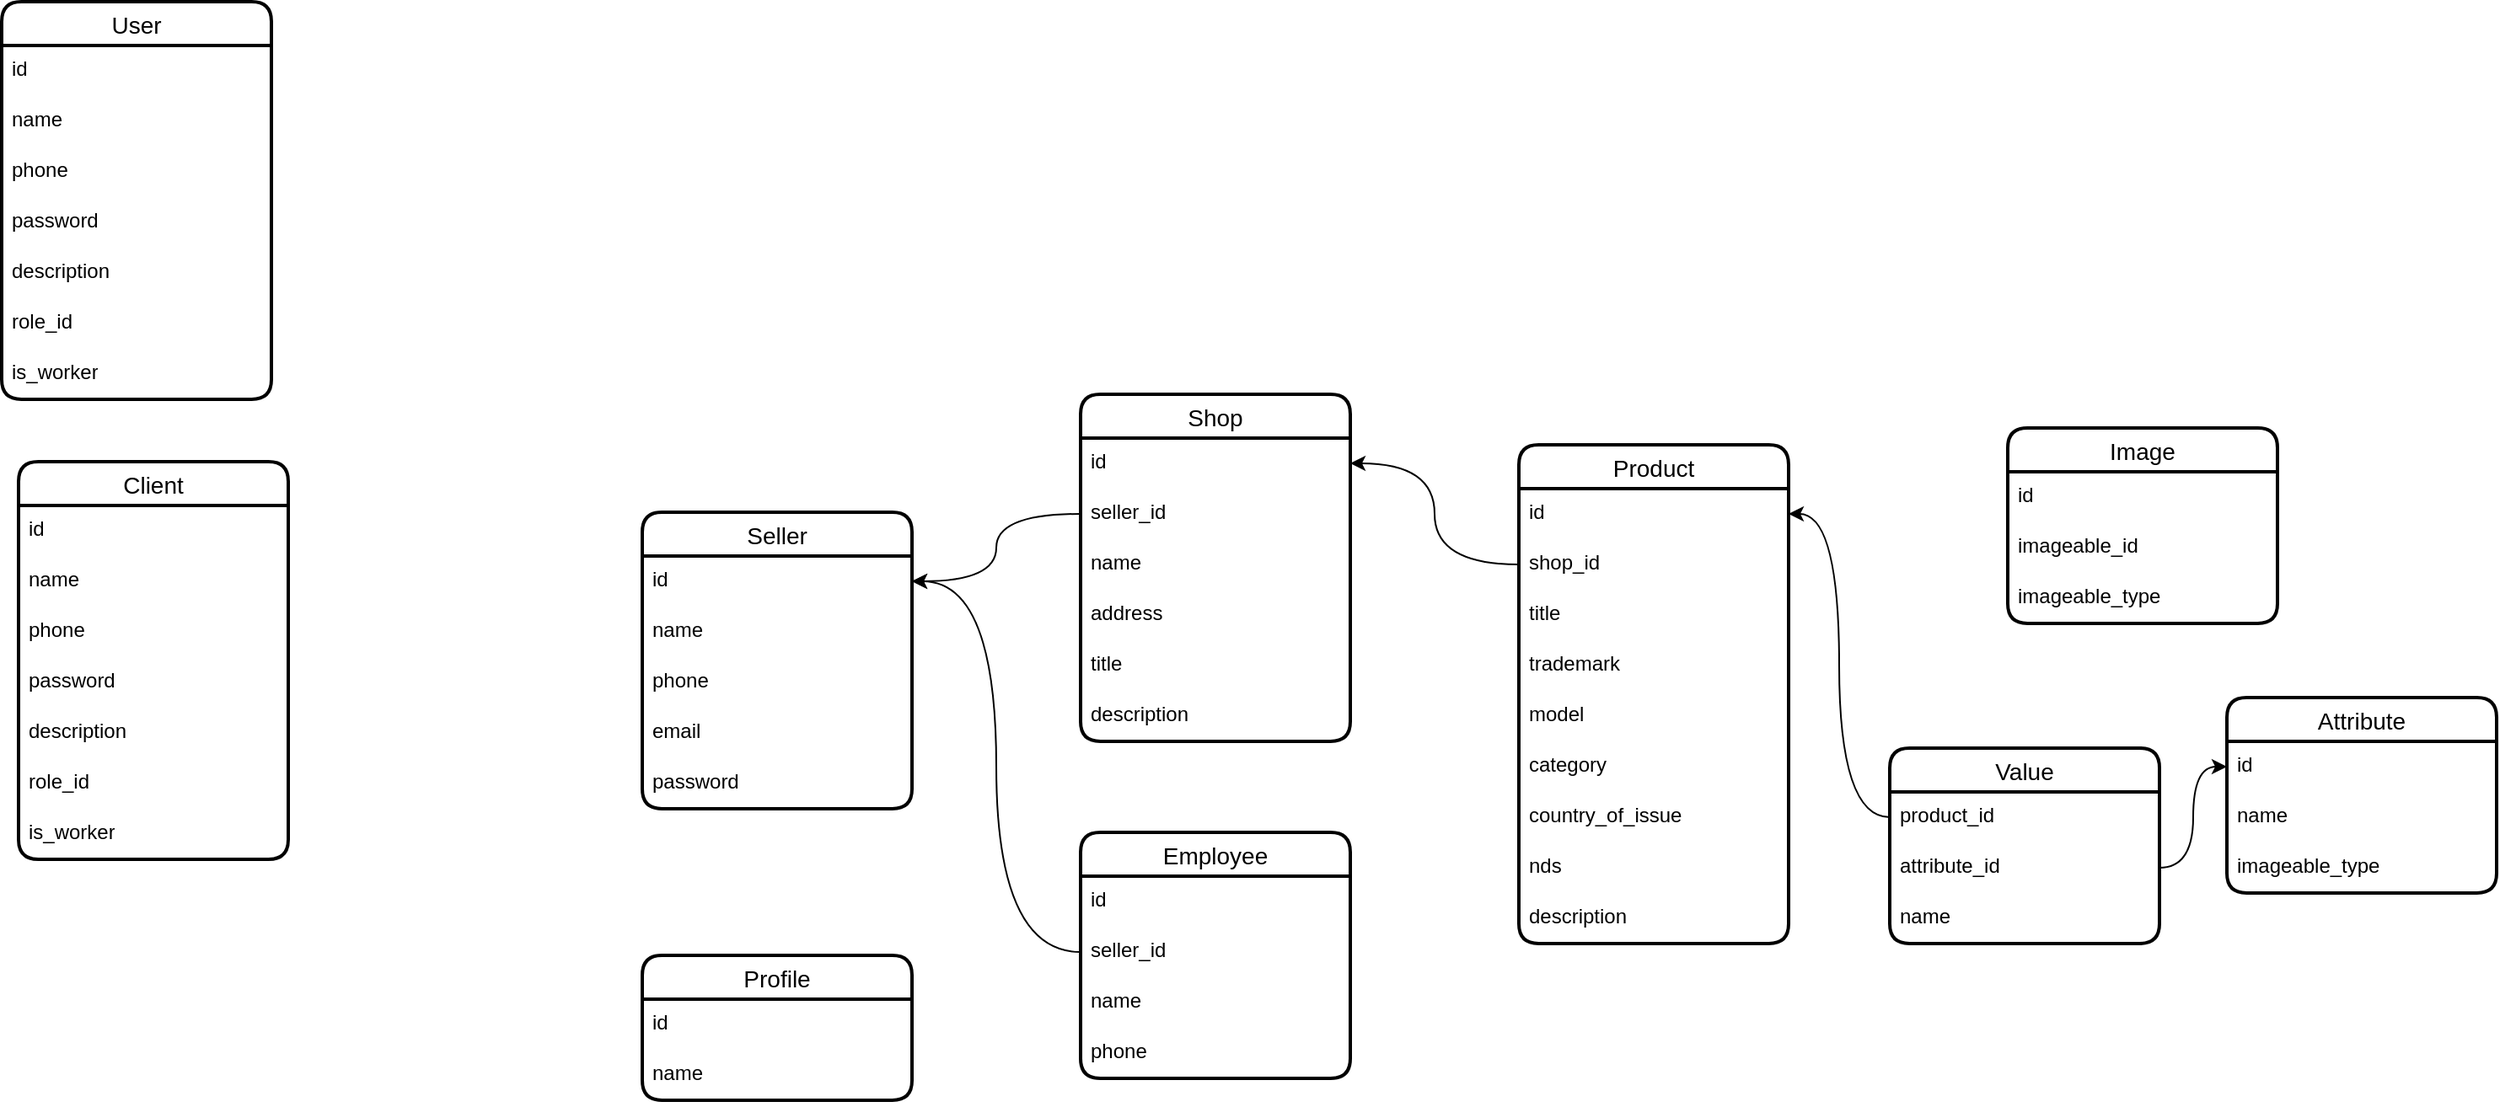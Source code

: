 <mxfile version="22.1.18" type="github">
  <diagram name="Страница — 1" id="BWyZNJxWL8o6nI6jkHpt">
    <mxGraphModel dx="1434" dy="738" grid="1" gridSize="10" guides="1" tooltips="1" connect="1" arrows="1" fold="1" page="1" pageScale="1" pageWidth="827" pageHeight="1169" math="0" shadow="0">
      <root>
        <mxCell id="0" />
        <mxCell id="1" parent="0" />
        <mxCell id="_narJhzpY2zVw0ucGG34-1" value="User" style="swimlane;fontStyle=0;childLayout=stackLayout;horizontal=1;startSize=26;horizontalStack=0;resizeParent=1;resizeParentMax=0;resizeLast=0;collapsible=1;marginBottom=0;align=center;fontSize=14;strokeWidth=2;rounded=1;shadow=0;glass=0;swimlaneLine=1;" parent="1" vertex="1">
          <mxGeometry x="60" y="427" width="160" height="236" as="geometry" />
        </mxCell>
        <mxCell id="_narJhzpY2zVw0ucGG34-2" value="id" style="text;strokeColor=none;fillColor=none;spacingLeft=4;spacingRight=4;overflow=hidden;rotatable=0;points=[[0,0.5],[1,0.5]];portConstraint=eastwest;fontSize=12;whiteSpace=wrap;html=1;" parent="_narJhzpY2zVw0ucGG34-1" vertex="1">
          <mxGeometry y="26" width="160" height="30" as="geometry" />
        </mxCell>
        <mxCell id="_narJhzpY2zVw0ucGG34-3" value="name" style="text;strokeColor=none;fillColor=none;spacingLeft=4;spacingRight=4;overflow=hidden;rotatable=0;points=[[0,0.5],[1,0.5]];portConstraint=eastwest;fontSize=12;whiteSpace=wrap;html=1;" parent="_narJhzpY2zVw0ucGG34-1" vertex="1">
          <mxGeometry y="56" width="160" height="30" as="geometry" />
        </mxCell>
        <mxCell id="_narJhzpY2zVw0ucGG34-4" value="phone" style="text;strokeColor=none;fillColor=none;spacingLeft=4;spacingRight=4;overflow=hidden;rotatable=0;points=[[0,0.5],[1,0.5]];portConstraint=eastwest;fontSize=12;whiteSpace=wrap;html=1;" parent="_narJhzpY2zVw0ucGG34-1" vertex="1">
          <mxGeometry y="86" width="160" height="30" as="geometry" />
        </mxCell>
        <mxCell id="_narJhzpY2zVw0ucGG34-5" value="password" style="text;strokeColor=none;fillColor=none;spacingLeft=4;spacingRight=4;overflow=hidden;rotatable=0;points=[[0,0.5],[1,0.5]];portConstraint=eastwest;fontSize=12;whiteSpace=wrap;html=1;" parent="_narJhzpY2zVw0ucGG34-1" vertex="1">
          <mxGeometry y="116" width="160" height="30" as="geometry" />
        </mxCell>
        <mxCell id="_narJhzpY2zVw0ucGG34-6" value="description" style="text;strokeColor=none;fillColor=none;spacingLeft=4;spacingRight=4;overflow=hidden;rotatable=0;points=[[0,0.5],[1,0.5]];portConstraint=eastwest;fontSize=12;whiteSpace=wrap;html=1;" parent="_narJhzpY2zVw0ucGG34-1" vertex="1">
          <mxGeometry y="146" width="160" height="30" as="geometry" />
        </mxCell>
        <mxCell id="_narJhzpY2zVw0ucGG34-7" value="role_id" style="text;strokeColor=none;fillColor=none;spacingLeft=4;spacingRight=4;overflow=hidden;rotatable=0;points=[[0,0.5],[1,0.5]];portConstraint=eastwest;fontSize=12;whiteSpace=wrap;html=1;" parent="_narJhzpY2zVw0ucGG34-1" vertex="1">
          <mxGeometry y="176" width="160" height="30" as="geometry" />
        </mxCell>
        <mxCell id="_narJhzpY2zVw0ucGG34-8" value="is_worker" style="text;strokeColor=none;fillColor=none;spacingLeft=4;spacingRight=4;overflow=hidden;rotatable=0;points=[[0,0.5],[1,0.5]];portConstraint=eastwest;fontSize=12;whiteSpace=wrap;html=1;" parent="_narJhzpY2zVw0ucGG34-1" vertex="1">
          <mxGeometry y="206" width="160" height="30" as="geometry" />
        </mxCell>
        <mxCell id="_narJhzpY2zVw0ucGG34-9" value="Client" style="swimlane;fontStyle=0;childLayout=stackLayout;horizontal=1;startSize=26;horizontalStack=0;resizeParent=1;resizeParentMax=0;resizeLast=0;collapsible=1;marginBottom=0;align=center;fontSize=14;strokeWidth=2;rounded=1;shadow=0;glass=0;swimlaneLine=1;" parent="1" vertex="1">
          <mxGeometry x="70" y="700" width="160" height="236" as="geometry" />
        </mxCell>
        <mxCell id="_narJhzpY2zVw0ucGG34-10" value="id" style="text;strokeColor=none;fillColor=none;spacingLeft=4;spacingRight=4;overflow=hidden;rotatable=0;points=[[0,0.5],[1,0.5]];portConstraint=eastwest;fontSize=12;whiteSpace=wrap;html=1;" parent="_narJhzpY2zVw0ucGG34-9" vertex="1">
          <mxGeometry y="26" width="160" height="30" as="geometry" />
        </mxCell>
        <mxCell id="_narJhzpY2zVw0ucGG34-11" value="name" style="text;strokeColor=none;fillColor=none;spacingLeft=4;spacingRight=4;overflow=hidden;rotatable=0;points=[[0,0.5],[1,0.5]];portConstraint=eastwest;fontSize=12;whiteSpace=wrap;html=1;" parent="_narJhzpY2zVw0ucGG34-9" vertex="1">
          <mxGeometry y="56" width="160" height="30" as="geometry" />
        </mxCell>
        <mxCell id="_narJhzpY2zVw0ucGG34-12" value="phone" style="text;strokeColor=none;fillColor=none;spacingLeft=4;spacingRight=4;overflow=hidden;rotatable=0;points=[[0,0.5],[1,0.5]];portConstraint=eastwest;fontSize=12;whiteSpace=wrap;html=1;" parent="_narJhzpY2zVw0ucGG34-9" vertex="1">
          <mxGeometry y="86" width="160" height="30" as="geometry" />
        </mxCell>
        <mxCell id="_narJhzpY2zVw0ucGG34-13" value="password" style="text;strokeColor=none;fillColor=none;spacingLeft=4;spacingRight=4;overflow=hidden;rotatable=0;points=[[0,0.5],[1,0.5]];portConstraint=eastwest;fontSize=12;whiteSpace=wrap;html=1;" parent="_narJhzpY2zVw0ucGG34-9" vertex="1">
          <mxGeometry y="116" width="160" height="30" as="geometry" />
        </mxCell>
        <mxCell id="_narJhzpY2zVw0ucGG34-14" value="description" style="text;strokeColor=none;fillColor=none;spacingLeft=4;spacingRight=4;overflow=hidden;rotatable=0;points=[[0,0.5],[1,0.5]];portConstraint=eastwest;fontSize=12;whiteSpace=wrap;html=1;" parent="_narJhzpY2zVw0ucGG34-9" vertex="1">
          <mxGeometry y="146" width="160" height="30" as="geometry" />
        </mxCell>
        <mxCell id="_narJhzpY2zVw0ucGG34-15" value="role_id" style="text;strokeColor=none;fillColor=none;spacingLeft=4;spacingRight=4;overflow=hidden;rotatable=0;points=[[0,0.5],[1,0.5]];portConstraint=eastwest;fontSize=12;whiteSpace=wrap;html=1;" parent="_narJhzpY2zVw0ucGG34-9" vertex="1">
          <mxGeometry y="176" width="160" height="30" as="geometry" />
        </mxCell>
        <mxCell id="_narJhzpY2zVw0ucGG34-16" value="is_worker" style="text;strokeColor=none;fillColor=none;spacingLeft=4;spacingRight=4;overflow=hidden;rotatable=0;points=[[0,0.5],[1,0.5]];portConstraint=eastwest;fontSize=12;whiteSpace=wrap;html=1;" parent="_narJhzpY2zVw0ucGG34-9" vertex="1">
          <mxGeometry y="206" width="160" height="30" as="geometry" />
        </mxCell>
        <mxCell id="_narJhzpY2zVw0ucGG34-17" value="Seller" style="swimlane;fontStyle=0;childLayout=stackLayout;horizontal=1;startSize=26;horizontalStack=0;resizeParent=1;resizeParentMax=0;resizeLast=0;collapsible=1;marginBottom=0;align=center;fontSize=14;strokeWidth=2;rounded=1;shadow=0;glass=0;swimlaneLine=1;" parent="1" vertex="1">
          <mxGeometry x="440" y="730" width="160" height="176" as="geometry" />
        </mxCell>
        <mxCell id="_narJhzpY2zVw0ucGG34-18" value="id" style="text;strokeColor=none;fillColor=none;spacingLeft=4;spacingRight=4;overflow=hidden;rotatable=0;points=[[0,0.5],[1,0.5]];portConstraint=eastwest;fontSize=12;whiteSpace=wrap;html=1;" parent="_narJhzpY2zVw0ucGG34-17" vertex="1">
          <mxGeometry y="26" width="160" height="30" as="geometry" />
        </mxCell>
        <mxCell id="_narJhzpY2zVw0ucGG34-19" value="name" style="text;strokeColor=none;fillColor=none;spacingLeft=4;spacingRight=4;overflow=hidden;rotatable=0;points=[[0,0.5],[1,0.5]];portConstraint=eastwest;fontSize=12;whiteSpace=wrap;html=1;" parent="_narJhzpY2zVw0ucGG34-17" vertex="1">
          <mxGeometry y="56" width="160" height="30" as="geometry" />
        </mxCell>
        <mxCell id="_narJhzpY2zVw0ucGG34-20" value="phone" style="text;strokeColor=none;fillColor=none;spacingLeft=4;spacingRight=4;overflow=hidden;rotatable=0;points=[[0,0.5],[1,0.5]];portConstraint=eastwest;fontSize=12;whiteSpace=wrap;html=1;" parent="_narJhzpY2zVw0ucGG34-17" vertex="1">
          <mxGeometry y="86" width="160" height="30" as="geometry" />
        </mxCell>
        <mxCell id="_narJhzpY2zVw0ucGG34-25" value="email" style="text;strokeColor=none;fillColor=none;spacingLeft=4;spacingRight=4;overflow=hidden;rotatable=0;points=[[0,0.5],[1,0.5]];portConstraint=eastwest;fontSize=12;whiteSpace=wrap;html=1;" parent="_narJhzpY2zVw0ucGG34-17" vertex="1">
          <mxGeometry y="116" width="160" height="30" as="geometry" />
        </mxCell>
        <mxCell id="_narJhzpY2zVw0ucGG34-21" value="password" style="text;strokeColor=none;fillColor=none;spacingLeft=4;spacingRight=4;overflow=hidden;rotatable=0;points=[[0,0.5],[1,0.5]];portConstraint=eastwest;fontSize=12;whiteSpace=wrap;html=1;" parent="_narJhzpY2zVw0ucGG34-17" vertex="1">
          <mxGeometry y="146" width="160" height="30" as="geometry" />
        </mxCell>
        <mxCell id="_narJhzpY2zVw0ucGG34-27" value="Shop" style="swimlane;fontStyle=0;childLayout=stackLayout;horizontal=1;startSize=26;horizontalStack=0;resizeParent=1;resizeParentMax=0;resizeLast=0;collapsible=1;marginBottom=0;align=center;fontSize=14;strokeWidth=2;rounded=1;shadow=0;glass=0;swimlaneLine=1;" parent="1" vertex="1">
          <mxGeometry x="700" y="660" width="160" height="206" as="geometry" />
        </mxCell>
        <mxCell id="_narJhzpY2zVw0ucGG34-28" value="id" style="text;strokeColor=none;fillColor=none;spacingLeft=4;spacingRight=4;overflow=hidden;rotatable=0;points=[[0,0.5],[1,0.5]];portConstraint=eastwest;fontSize=12;whiteSpace=wrap;html=1;" parent="_narJhzpY2zVw0ucGG34-27" vertex="1">
          <mxGeometry y="26" width="160" height="30" as="geometry" />
        </mxCell>
        <mxCell id="_narJhzpY2zVw0ucGG34-33" value="seller_id" style="text;strokeColor=none;fillColor=none;spacingLeft=4;spacingRight=4;overflow=hidden;rotatable=0;points=[[0,0.5],[1,0.5]];portConstraint=eastwest;fontSize=12;whiteSpace=wrap;html=1;" parent="_narJhzpY2zVw0ucGG34-27" vertex="1">
          <mxGeometry y="56" width="160" height="30" as="geometry" />
        </mxCell>
        <mxCell id="_narJhzpY2zVw0ucGG34-29" value="name" style="text;strokeColor=none;fillColor=none;spacingLeft=4;spacingRight=4;overflow=hidden;rotatable=0;points=[[0,0.5],[1,0.5]];portConstraint=eastwest;fontSize=12;whiteSpace=wrap;html=1;" parent="_narJhzpY2zVw0ucGG34-27" vertex="1">
          <mxGeometry y="86" width="160" height="30" as="geometry" />
        </mxCell>
        <mxCell id="_narJhzpY2zVw0ucGG34-30" value="address" style="text;strokeColor=none;fillColor=none;spacingLeft=4;spacingRight=4;overflow=hidden;rotatable=0;points=[[0,0.5],[1,0.5]];portConstraint=eastwest;fontSize=12;whiteSpace=wrap;html=1;" parent="_narJhzpY2zVw0ucGG34-27" vertex="1">
          <mxGeometry y="116" width="160" height="30" as="geometry" />
        </mxCell>
        <mxCell id="_narJhzpY2zVw0ucGG34-31" value="title" style="text;strokeColor=none;fillColor=none;spacingLeft=4;spacingRight=4;overflow=hidden;rotatable=0;points=[[0,0.5],[1,0.5]];portConstraint=eastwest;fontSize=12;whiteSpace=wrap;html=1;" parent="_narJhzpY2zVw0ucGG34-27" vertex="1">
          <mxGeometry y="146" width="160" height="30" as="geometry" />
        </mxCell>
        <mxCell id="_narJhzpY2zVw0ucGG34-32" value="description" style="text;strokeColor=none;fillColor=none;spacingLeft=4;spacingRight=4;overflow=hidden;rotatable=0;points=[[0,0.5],[1,0.5]];portConstraint=eastwest;fontSize=12;whiteSpace=wrap;html=1;" parent="_narJhzpY2zVw0ucGG34-27" vertex="1">
          <mxGeometry y="176" width="160" height="30" as="geometry" />
        </mxCell>
        <mxCell id="_narJhzpY2zVw0ucGG34-34" style="edgeStyle=orthogonalEdgeStyle;rounded=0;orthogonalLoop=1;jettySize=auto;html=1;entryX=1;entryY=0.5;entryDx=0;entryDy=0;curved=1;" parent="1" source="_narJhzpY2zVw0ucGG34-33" target="_narJhzpY2zVw0ucGG34-18" edge="1">
          <mxGeometry relative="1" as="geometry" />
        </mxCell>
        <mxCell id="_narJhzpY2zVw0ucGG34-35" value="Employee" style="swimlane;fontStyle=0;childLayout=stackLayout;horizontal=1;startSize=26;horizontalStack=0;resizeParent=1;resizeParentMax=0;resizeLast=0;collapsible=1;marginBottom=0;align=center;fontSize=14;strokeWidth=2;rounded=1;shadow=0;glass=0;swimlaneLine=1;" parent="1" vertex="1">
          <mxGeometry x="700" y="920" width="160" height="146" as="geometry" />
        </mxCell>
        <mxCell id="_narJhzpY2zVw0ucGG34-36" value="id" style="text;strokeColor=none;fillColor=none;spacingLeft=4;spacingRight=4;overflow=hidden;rotatable=0;points=[[0,0.5],[1,0.5]];portConstraint=eastwest;fontSize=12;whiteSpace=wrap;html=1;" parent="_narJhzpY2zVw0ucGG34-35" vertex="1">
          <mxGeometry y="26" width="160" height="30" as="geometry" />
        </mxCell>
        <mxCell id="_narJhzpY2zVw0ucGG34-41" value="seller_id" style="text;strokeColor=none;fillColor=none;spacingLeft=4;spacingRight=4;overflow=hidden;rotatable=0;points=[[0,0.5],[1,0.5]];portConstraint=eastwest;fontSize=12;whiteSpace=wrap;html=1;" parent="_narJhzpY2zVw0ucGG34-35" vertex="1">
          <mxGeometry y="56" width="160" height="30" as="geometry" />
        </mxCell>
        <mxCell id="_narJhzpY2zVw0ucGG34-37" value="name" style="text;strokeColor=none;fillColor=none;spacingLeft=4;spacingRight=4;overflow=hidden;rotatable=0;points=[[0,0.5],[1,0.5]];portConstraint=eastwest;fontSize=12;whiteSpace=wrap;html=1;" parent="_narJhzpY2zVw0ucGG34-35" vertex="1">
          <mxGeometry y="86" width="160" height="30" as="geometry" />
        </mxCell>
        <mxCell id="_narJhzpY2zVw0ucGG34-38" value="phone" style="text;strokeColor=none;fillColor=none;spacingLeft=4;spacingRight=4;overflow=hidden;rotatable=0;points=[[0,0.5],[1,0.5]];portConstraint=eastwest;fontSize=12;whiteSpace=wrap;html=1;" parent="_narJhzpY2zVw0ucGG34-35" vertex="1">
          <mxGeometry y="116" width="160" height="30" as="geometry" />
        </mxCell>
        <mxCell id="_narJhzpY2zVw0ucGG34-42" style="edgeStyle=orthogonalEdgeStyle;rounded=0;orthogonalLoop=1;jettySize=auto;html=1;entryX=1;entryY=0.5;entryDx=0;entryDy=0;curved=1;" parent="1" source="_narJhzpY2zVw0ucGG34-41" target="_narJhzpY2zVw0ucGG34-18" edge="1">
          <mxGeometry relative="1" as="geometry" />
        </mxCell>
        <mxCell id="_narJhzpY2zVw0ucGG34-43" value="Profile" style="swimlane;fontStyle=0;childLayout=stackLayout;horizontal=1;startSize=26;horizontalStack=0;resizeParent=1;resizeParentMax=0;resizeLast=0;collapsible=1;marginBottom=0;align=center;fontSize=14;strokeWidth=2;rounded=1;shadow=0;glass=0;swimlaneLine=1;" parent="1" vertex="1">
          <mxGeometry x="440" y="993" width="160" height="86" as="geometry" />
        </mxCell>
        <mxCell id="_narJhzpY2zVw0ucGG34-44" value="id" style="text;strokeColor=none;fillColor=none;spacingLeft=4;spacingRight=4;overflow=hidden;rotatable=0;points=[[0,0.5],[1,0.5]];portConstraint=eastwest;fontSize=12;whiteSpace=wrap;html=1;" parent="_narJhzpY2zVw0ucGG34-43" vertex="1">
          <mxGeometry y="26" width="160" height="30" as="geometry" />
        </mxCell>
        <mxCell id="_narJhzpY2zVw0ucGG34-45" value="name" style="text;strokeColor=none;fillColor=none;spacingLeft=4;spacingRight=4;overflow=hidden;rotatable=0;points=[[0,0.5],[1,0.5]];portConstraint=eastwest;fontSize=12;whiteSpace=wrap;html=1;" parent="_narJhzpY2zVw0ucGG34-43" vertex="1">
          <mxGeometry y="56" width="160" height="30" as="geometry" />
        </mxCell>
        <mxCell id="BpsdzTjYJP_1Rekba4Cz-1" value="Product" style="swimlane;fontStyle=0;childLayout=stackLayout;horizontal=1;startSize=26;horizontalStack=0;resizeParent=1;resizeParentMax=0;resizeLast=0;collapsible=1;marginBottom=0;align=center;fontSize=14;strokeWidth=2;rounded=1;shadow=0;glass=0;swimlaneLine=1;" parent="1" vertex="1">
          <mxGeometry x="960" y="690" width="160" height="296" as="geometry" />
        </mxCell>
        <mxCell id="BpsdzTjYJP_1Rekba4Cz-2" value="id" style="text;strokeColor=none;fillColor=none;spacingLeft=4;spacingRight=4;overflow=hidden;rotatable=0;points=[[0,0.5],[1,0.5]];portConstraint=eastwest;fontSize=12;whiteSpace=wrap;html=1;" parent="BpsdzTjYJP_1Rekba4Cz-1" vertex="1">
          <mxGeometry y="26" width="160" height="30" as="geometry" />
        </mxCell>
        <mxCell id="BpsdzTjYJP_1Rekba4Cz-3" value="shop_id" style="text;strokeColor=none;fillColor=none;spacingLeft=4;spacingRight=4;overflow=hidden;rotatable=0;points=[[0,0.5],[1,0.5]];portConstraint=eastwest;fontSize=12;whiteSpace=wrap;html=1;" parent="BpsdzTjYJP_1Rekba4Cz-1" vertex="1">
          <mxGeometry y="56" width="160" height="30" as="geometry" />
        </mxCell>
        <mxCell id="BpsdzTjYJP_1Rekba4Cz-4" value="title" style="text;strokeColor=none;fillColor=none;spacingLeft=4;spacingRight=4;overflow=hidden;rotatable=0;points=[[0,0.5],[1,0.5]];portConstraint=eastwest;fontSize=12;whiteSpace=wrap;html=1;" parent="BpsdzTjYJP_1Rekba4Cz-1" vertex="1">
          <mxGeometry y="86" width="160" height="30" as="geometry" />
        </mxCell>
        <mxCell id="BpsdzTjYJP_1Rekba4Cz-5" value="trademark" style="text;strokeColor=none;fillColor=none;spacingLeft=4;spacingRight=4;overflow=hidden;rotatable=0;points=[[0,0.5],[1,0.5]];portConstraint=eastwest;fontSize=12;whiteSpace=wrap;html=1;" parent="BpsdzTjYJP_1Rekba4Cz-1" vertex="1">
          <mxGeometry y="116" width="160" height="30" as="geometry" />
        </mxCell>
        <mxCell id="BpsdzTjYJP_1Rekba4Cz-6" value="model" style="text;strokeColor=none;fillColor=none;spacingLeft=4;spacingRight=4;overflow=hidden;rotatable=0;points=[[0,0.5],[1,0.5]];portConstraint=eastwest;fontSize=12;whiteSpace=wrap;html=1;" parent="BpsdzTjYJP_1Rekba4Cz-1" vertex="1">
          <mxGeometry y="146" width="160" height="30" as="geometry" />
        </mxCell>
        <mxCell id="BpsdzTjYJP_1Rekba4Cz-7" value="category" style="text;strokeColor=none;fillColor=none;spacingLeft=4;spacingRight=4;overflow=hidden;rotatable=0;points=[[0,0.5],[1,0.5]];portConstraint=eastwest;fontSize=12;whiteSpace=wrap;html=1;" parent="BpsdzTjYJP_1Rekba4Cz-1" vertex="1">
          <mxGeometry y="176" width="160" height="30" as="geometry" />
        </mxCell>
        <mxCell id="sHEAgULYCqsHMVo5ReOy-1" value="country_of_issue" style="text;strokeColor=none;fillColor=none;spacingLeft=4;spacingRight=4;overflow=hidden;rotatable=0;points=[[0,0.5],[1,0.5]];portConstraint=eastwest;fontSize=12;whiteSpace=wrap;html=1;" vertex="1" parent="BpsdzTjYJP_1Rekba4Cz-1">
          <mxGeometry y="206" width="160" height="30" as="geometry" />
        </mxCell>
        <mxCell id="sHEAgULYCqsHMVo5ReOy-2" value="nds" style="text;strokeColor=none;fillColor=none;spacingLeft=4;spacingRight=4;overflow=hidden;rotatable=0;points=[[0,0.5],[1,0.5]];portConstraint=eastwest;fontSize=12;whiteSpace=wrap;html=1;" vertex="1" parent="BpsdzTjYJP_1Rekba4Cz-1">
          <mxGeometry y="236" width="160" height="30" as="geometry" />
        </mxCell>
        <mxCell id="sHEAgULYCqsHMVo5ReOy-3" value="description" style="text;strokeColor=none;fillColor=none;spacingLeft=4;spacingRight=4;overflow=hidden;rotatable=0;points=[[0,0.5],[1,0.5]];portConstraint=eastwest;fontSize=12;whiteSpace=wrap;html=1;" vertex="1" parent="BpsdzTjYJP_1Rekba4Cz-1">
          <mxGeometry y="266" width="160" height="30" as="geometry" />
        </mxCell>
        <mxCell id="BpsdzTjYJP_1Rekba4Cz-8" style="edgeStyle=orthogonalEdgeStyle;rounded=0;orthogonalLoop=1;jettySize=auto;html=1;entryX=1;entryY=0.5;entryDx=0;entryDy=0;curved=1;" parent="1" source="BpsdzTjYJP_1Rekba4Cz-3" target="_narJhzpY2zVw0ucGG34-28" edge="1">
          <mxGeometry relative="1" as="geometry" />
        </mxCell>
        <mxCell id="sHEAgULYCqsHMVo5ReOy-4" value="Image" style="swimlane;fontStyle=0;childLayout=stackLayout;horizontal=1;startSize=26;horizontalStack=0;resizeParent=1;resizeParentMax=0;resizeLast=0;collapsible=1;marginBottom=0;align=center;fontSize=14;strokeWidth=2;rounded=1;shadow=0;glass=0;swimlaneLine=1;" vertex="1" parent="1">
          <mxGeometry x="1250" y="680" width="160" height="116" as="geometry" />
        </mxCell>
        <mxCell id="sHEAgULYCqsHMVo5ReOy-5" value="id" style="text;strokeColor=none;fillColor=none;spacingLeft=4;spacingRight=4;overflow=hidden;rotatable=0;points=[[0,0.5],[1,0.5]];portConstraint=eastwest;fontSize=12;whiteSpace=wrap;html=1;" vertex="1" parent="sHEAgULYCqsHMVo5ReOy-4">
          <mxGeometry y="26" width="160" height="30" as="geometry" />
        </mxCell>
        <mxCell id="sHEAgULYCqsHMVo5ReOy-6" value="imageable_id" style="text;strokeColor=none;fillColor=none;spacingLeft=4;spacingRight=4;overflow=hidden;rotatable=0;points=[[0,0.5],[1,0.5]];portConstraint=eastwest;fontSize=12;whiteSpace=wrap;html=1;" vertex="1" parent="sHEAgULYCqsHMVo5ReOy-4">
          <mxGeometry y="56" width="160" height="30" as="geometry" />
        </mxCell>
        <mxCell id="sHEAgULYCqsHMVo5ReOy-14" value="imageable_type" style="text;strokeColor=none;fillColor=none;spacingLeft=4;spacingRight=4;overflow=hidden;rotatable=0;points=[[0,0.5],[1,0.5]];portConstraint=eastwest;fontSize=12;whiteSpace=wrap;html=1;" vertex="1" parent="sHEAgULYCqsHMVo5ReOy-4">
          <mxGeometry y="86" width="160" height="30" as="geometry" />
        </mxCell>
        <mxCell id="sHEAgULYCqsHMVo5ReOy-15" value="Attribute" style="swimlane;fontStyle=0;childLayout=stackLayout;horizontal=1;startSize=26;horizontalStack=0;resizeParent=1;resizeParentMax=0;resizeLast=0;collapsible=1;marginBottom=0;align=center;fontSize=14;strokeWidth=2;rounded=1;shadow=0;glass=0;swimlaneLine=1;" vertex="1" parent="1">
          <mxGeometry x="1380" y="840" width="160" height="116" as="geometry" />
        </mxCell>
        <mxCell id="sHEAgULYCqsHMVo5ReOy-16" value="id" style="text;strokeColor=none;fillColor=none;spacingLeft=4;spacingRight=4;overflow=hidden;rotatable=0;points=[[0,0.5],[1,0.5]];portConstraint=eastwest;fontSize=12;whiteSpace=wrap;html=1;" vertex="1" parent="sHEAgULYCqsHMVo5ReOy-15">
          <mxGeometry y="26" width="160" height="30" as="geometry" />
        </mxCell>
        <mxCell id="sHEAgULYCqsHMVo5ReOy-17" value="name" style="text;strokeColor=none;fillColor=none;spacingLeft=4;spacingRight=4;overflow=hidden;rotatable=0;points=[[0,0.5],[1,0.5]];portConstraint=eastwest;fontSize=12;whiteSpace=wrap;html=1;" vertex="1" parent="sHEAgULYCqsHMVo5ReOy-15">
          <mxGeometry y="56" width="160" height="30" as="geometry" />
        </mxCell>
        <mxCell id="sHEAgULYCqsHMVo5ReOy-18" value="imageable_type" style="text;strokeColor=none;fillColor=none;spacingLeft=4;spacingRight=4;overflow=hidden;rotatable=0;points=[[0,0.5],[1,0.5]];portConstraint=eastwest;fontSize=12;whiteSpace=wrap;html=1;" vertex="1" parent="sHEAgULYCqsHMVo5ReOy-15">
          <mxGeometry y="86" width="160" height="30" as="geometry" />
        </mxCell>
        <mxCell id="sHEAgULYCqsHMVo5ReOy-19" value="Value" style="swimlane;fontStyle=0;childLayout=stackLayout;horizontal=1;startSize=26;horizontalStack=0;resizeParent=1;resizeParentMax=0;resizeLast=0;collapsible=1;marginBottom=0;align=center;fontSize=14;strokeWidth=2;rounded=1;shadow=0;glass=0;swimlaneLine=1;" vertex="1" parent="1">
          <mxGeometry x="1180" y="870" width="160" height="116" as="geometry" />
        </mxCell>
        <mxCell id="sHEAgULYCqsHMVo5ReOy-20" value="product_id" style="text;strokeColor=none;fillColor=none;spacingLeft=4;spacingRight=4;overflow=hidden;rotatable=0;points=[[0,0.5],[1,0.5]];portConstraint=eastwest;fontSize=12;whiteSpace=wrap;html=1;" vertex="1" parent="sHEAgULYCqsHMVo5ReOy-19">
          <mxGeometry y="26" width="160" height="30" as="geometry" />
        </mxCell>
        <mxCell id="sHEAgULYCqsHMVo5ReOy-21" value="attribute_id" style="text;strokeColor=none;fillColor=none;spacingLeft=4;spacingRight=4;overflow=hidden;rotatable=0;points=[[0,0.5],[1,0.5]];portConstraint=eastwest;fontSize=12;whiteSpace=wrap;html=1;" vertex="1" parent="sHEAgULYCqsHMVo5ReOy-19">
          <mxGeometry y="56" width="160" height="30" as="geometry" />
        </mxCell>
        <mxCell id="sHEAgULYCqsHMVo5ReOy-22" value="name" style="text;strokeColor=none;fillColor=none;spacingLeft=4;spacingRight=4;overflow=hidden;rotatable=0;points=[[0,0.5],[1,0.5]];portConstraint=eastwest;fontSize=12;whiteSpace=wrap;html=1;" vertex="1" parent="sHEAgULYCqsHMVo5ReOy-19">
          <mxGeometry y="86" width="160" height="30" as="geometry" />
        </mxCell>
        <mxCell id="sHEAgULYCqsHMVo5ReOy-23" style="edgeStyle=orthogonalEdgeStyle;rounded=0;orthogonalLoop=1;jettySize=auto;html=1;entryX=1;entryY=0.5;entryDx=0;entryDy=0;curved=1;" edge="1" parent="1" source="sHEAgULYCqsHMVo5ReOy-20" target="BpsdzTjYJP_1Rekba4Cz-2">
          <mxGeometry relative="1" as="geometry" />
        </mxCell>
        <mxCell id="sHEAgULYCqsHMVo5ReOy-24" style="edgeStyle=orthogonalEdgeStyle;rounded=0;orthogonalLoop=1;jettySize=auto;html=1;entryX=0;entryY=0.5;entryDx=0;entryDy=0;curved=1;" edge="1" parent="1" source="sHEAgULYCqsHMVo5ReOy-21" target="sHEAgULYCqsHMVo5ReOy-16">
          <mxGeometry relative="1" as="geometry" />
        </mxCell>
      </root>
    </mxGraphModel>
  </diagram>
</mxfile>
